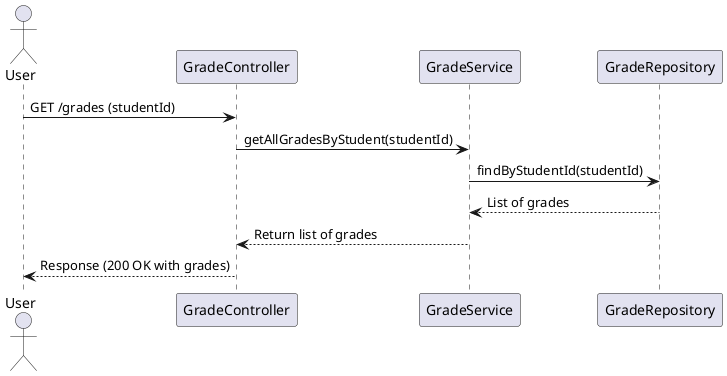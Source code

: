 @startuml
actor User
participant "GradeController" as GradeController
participant "GradeService" as GradeService
participant "GradeRepository" as GradeRepository

User -> GradeController: GET /grades (studentId)
GradeController -> GradeService: getAllGradesByStudent(studentId)
GradeService -> GradeRepository: findByStudentId(studentId)
GradeRepository --> GradeService: List of grades
GradeService --> GradeController: Return list of grades
GradeController --> User: Response (200 OK with grades)
@enduml
